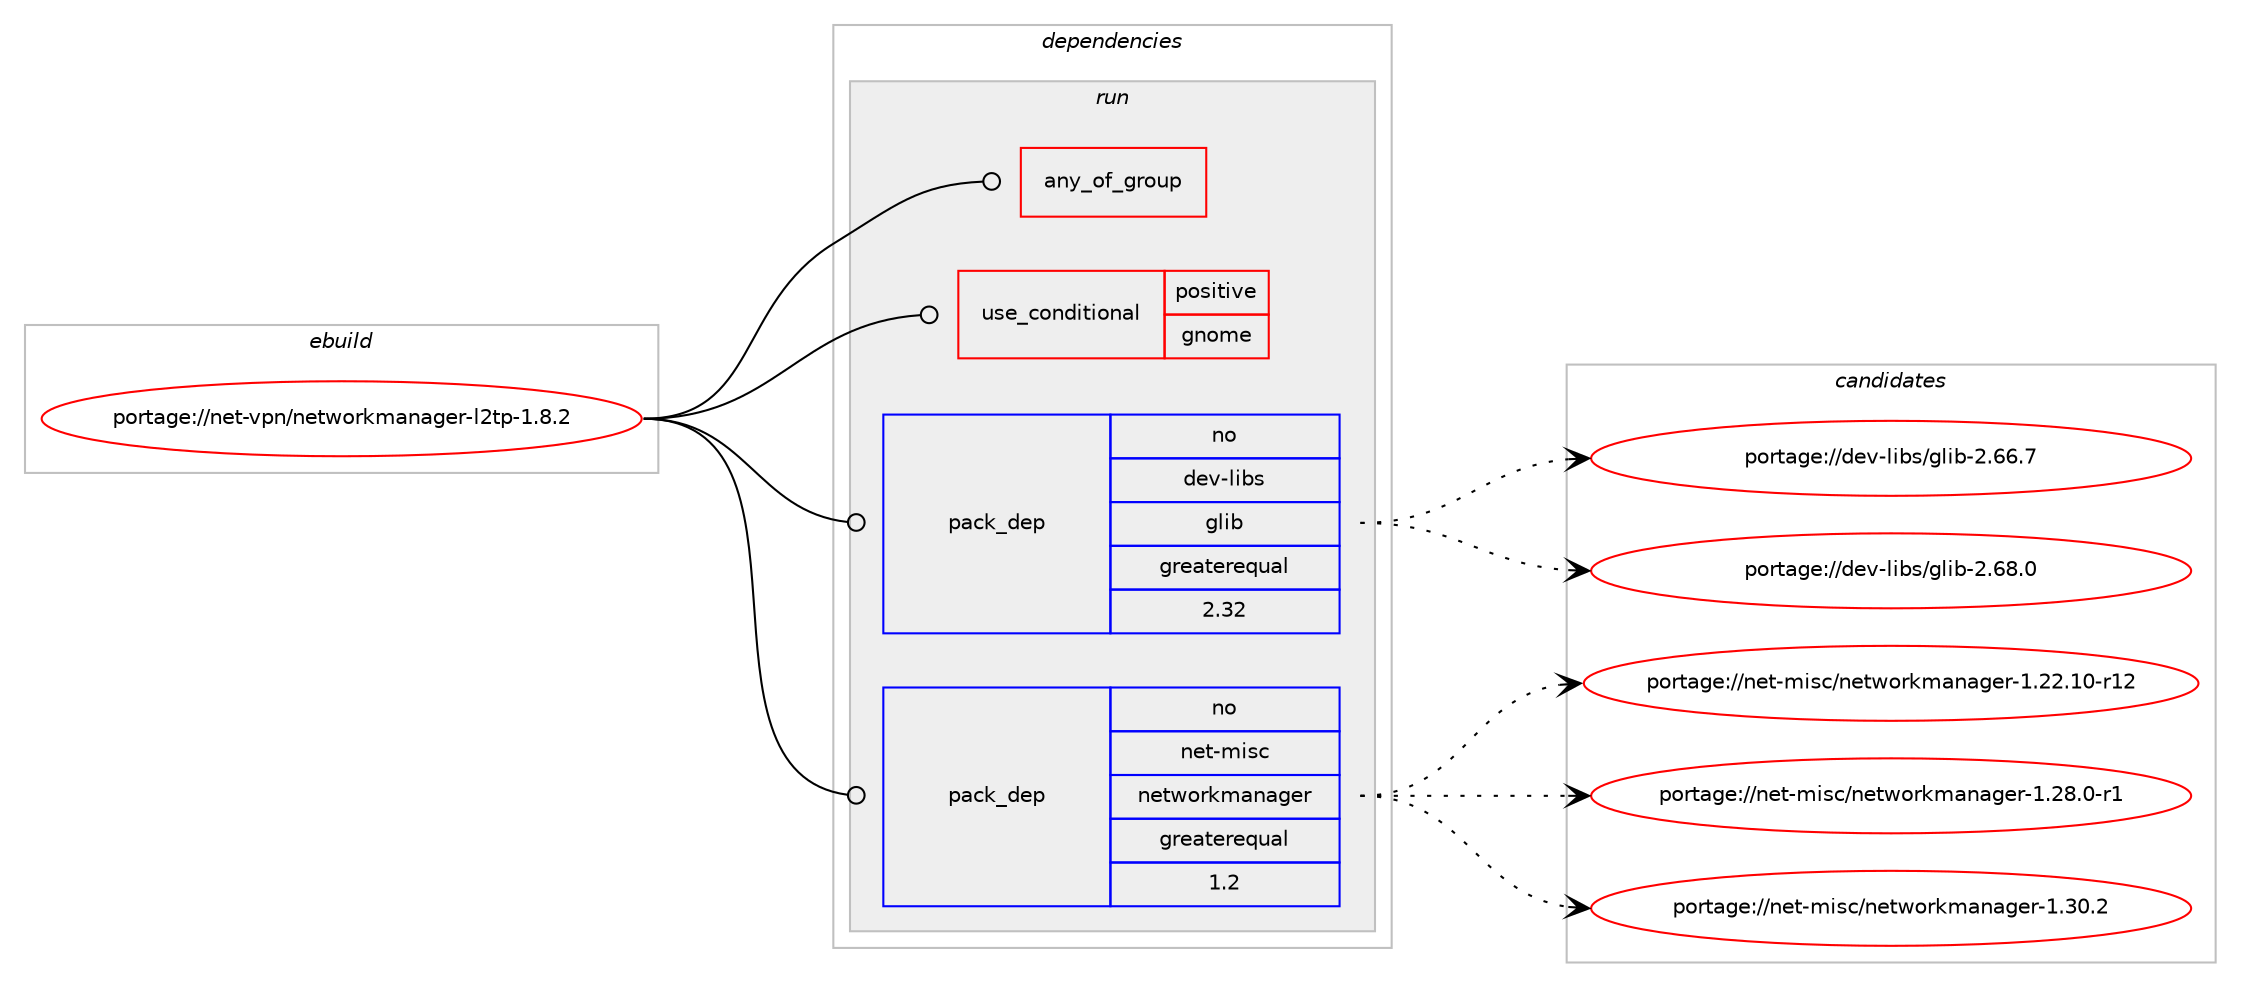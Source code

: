 digraph prolog {

# *************
# Graph options
# *************

newrank=true;
concentrate=true;
compound=true;
graph [rankdir=LR,fontname=Helvetica,fontsize=10,ranksep=1.5];#, ranksep=2.5, nodesep=0.2];
edge  [arrowhead=vee];
node  [fontname=Helvetica,fontsize=10];

# **********
# The ebuild
# **********

subgraph cluster_leftcol {
color=gray;
rank=same;
label=<<i>ebuild</i>>;
id [label="portage://net-vpn/networkmanager-l2tp-1.8.2", color=red, width=4, href="../net-vpn/networkmanager-l2tp-1.8.2.svg"];
}

# ****************
# The dependencies
# ****************

subgraph cluster_midcol {
color=gray;
label=<<i>dependencies</i>>;
subgraph cluster_compile {
fillcolor="#eeeeee";
style=filled;
label=<<i>compile</i>>;
}
subgraph cluster_compileandrun {
fillcolor="#eeeeee";
style=filled;
label=<<i>compile and run</i>>;
}
subgraph cluster_run {
fillcolor="#eeeeee";
style=filled;
label=<<i>run</i>>;
subgraph any8 {
dependency432 [label=<<TABLE BORDER="0" CELLBORDER="1" CELLSPACING="0" CELLPADDING="4"><TR><TD CELLPADDING="10">any_of_group</TD></TR></TABLE>>, shape=none, color=red];# *** BEGIN UNKNOWN DEPENDENCY TYPE (TODO) ***
# dependency432 -> package_dependency(portage://net-vpn/networkmanager-l2tp-1.8.2,run,no,net-vpn,strongswan,none,[,,],[],[])
# *** END UNKNOWN DEPENDENCY TYPE (TODO) ***

# *** BEGIN UNKNOWN DEPENDENCY TYPE (TODO) ***
# dependency432 -> package_dependency(portage://net-vpn/networkmanager-l2tp-1.8.2,run,no,net-vpn,libreswan,none,[,,],[],[])
# *** END UNKNOWN DEPENDENCY TYPE (TODO) ***

}
id:e -> dependency432:w [weight=20,style="solid",arrowhead="odot"];
subgraph cond234 {
dependency433 [label=<<TABLE BORDER="0" CELLBORDER="1" CELLSPACING="0" CELLPADDING="4"><TR><TD ROWSPAN="3" CELLPADDING="10">use_conditional</TD></TR><TR><TD>positive</TD></TR><TR><TD>gnome</TD></TR></TABLE>>, shape=none, color=red];
# *** BEGIN UNKNOWN DEPENDENCY TYPE (TODO) ***
# dependency433 -> package_dependency(portage://net-vpn/networkmanager-l2tp-1.8.2,run,no,x11-libs,gtk+,none,[,,],[slot(3)],[])
# *** END UNKNOWN DEPENDENCY TYPE (TODO) ***

# *** BEGIN UNKNOWN DEPENDENCY TYPE (TODO) ***
# dependency433 -> package_dependency(portage://net-vpn/networkmanager-l2tp-1.8.2,run,no,app-crypt,libsecret,none,[,,],[],[])
# *** END UNKNOWN DEPENDENCY TYPE (TODO) ***

# *** BEGIN UNKNOWN DEPENDENCY TYPE (TODO) ***
# dependency433 -> package_dependency(portage://net-vpn/networkmanager-l2tp-1.8.2,run,no,gnome-extra,nm-applet,none,[,,],[],[])
# *** END UNKNOWN DEPENDENCY TYPE (TODO) ***

}
id:e -> dependency433:w [weight=20,style="solid",arrowhead="odot"];
# *** BEGIN UNKNOWN DEPENDENCY TYPE (TODO) ***
# id -> package_dependency(portage://net-vpn/networkmanager-l2tp-1.8.2,run,no,dev-libs,dbus-glib,none,[,,],[],[])
# *** END UNKNOWN DEPENDENCY TYPE (TODO) ***

subgraph pack192 {
dependency434 [label=<<TABLE BORDER="0" CELLBORDER="1" CELLSPACING="0" CELLPADDING="4" WIDTH="220"><TR><TD ROWSPAN="6" CELLPADDING="30">pack_dep</TD></TR><TR><TD WIDTH="110">no</TD></TR><TR><TD>dev-libs</TD></TR><TR><TD>glib</TD></TR><TR><TD>greaterequal</TD></TR><TR><TD>2.32</TD></TR></TABLE>>, shape=none, color=blue];
}
id:e -> dependency434:w [weight=20,style="solid",arrowhead="odot"];
# *** BEGIN UNKNOWN DEPENDENCY TYPE (TODO) ***
# id -> package_dependency(portage://net-vpn/networkmanager-l2tp-1.8.2,run,no,net-dialup,ppp,none,[,,],[],[use(enable(eap-tls),none)])
# *** END UNKNOWN DEPENDENCY TYPE (TODO) ***

# *** BEGIN UNKNOWN DEPENDENCY TYPE (TODO) ***
# id -> package_dependency(portage://net-vpn/networkmanager-l2tp-1.8.2,run,no,net-dialup,xl2tpd,none,[,,],[],[])
# *** END UNKNOWN DEPENDENCY TYPE (TODO) ***

subgraph pack193 {
dependency435 [label=<<TABLE BORDER="0" CELLBORDER="1" CELLSPACING="0" CELLPADDING="4" WIDTH="220"><TR><TD ROWSPAN="6" CELLPADDING="30">pack_dep</TD></TR><TR><TD WIDTH="110">no</TD></TR><TR><TD>net-misc</TD></TR><TR><TD>networkmanager</TD></TR><TR><TD>greaterequal</TD></TR><TR><TD>1.2</TD></TR></TABLE>>, shape=none, color=blue];
}
id:e -> dependency435:w [weight=20,style="solid",arrowhead="odot"];
}
}

# **************
# The candidates
# **************

subgraph cluster_choices {
rank=same;
color=gray;
label=<<i>candidates</i>>;

subgraph choice192 {
color=black;
nodesep=1;
choice1001011184510810598115471031081059845504654544655 [label="portage://dev-libs/glib-2.66.7", color=red, width=4,href="../dev-libs/glib-2.66.7.svg"];
choice1001011184510810598115471031081059845504654564648 [label="portage://dev-libs/glib-2.68.0", color=red, width=4,href="../dev-libs/glib-2.68.0.svg"];
dependency434:e -> choice1001011184510810598115471031081059845504654544655:w [style=dotted,weight="100"];
dependency434:e -> choice1001011184510810598115471031081059845504654564648:w [style=dotted,weight="100"];
}
subgraph choice193 {
color=black;
nodesep=1;
choice11010111645109105115994711010111611911111410710997110971031011144549465050464948451144950 [label="portage://net-misc/networkmanager-1.22.10-r12", color=red, width=4,href="../net-misc/networkmanager-1.22.10-r12.svg"];
choice1101011164510910511599471101011161191111141071099711097103101114454946505646484511449 [label="portage://net-misc/networkmanager-1.28.0-r1", color=red, width=4,href="../net-misc/networkmanager-1.28.0-r1.svg"];
choice110101116451091051159947110101116119111114107109971109710310111445494651484650 [label="portage://net-misc/networkmanager-1.30.2", color=red, width=4,href="../net-misc/networkmanager-1.30.2.svg"];
dependency435:e -> choice11010111645109105115994711010111611911111410710997110971031011144549465050464948451144950:w [style=dotted,weight="100"];
dependency435:e -> choice1101011164510910511599471101011161191111141071099711097103101114454946505646484511449:w [style=dotted,weight="100"];
dependency435:e -> choice110101116451091051159947110101116119111114107109971109710310111445494651484650:w [style=dotted,weight="100"];
}
}

}
